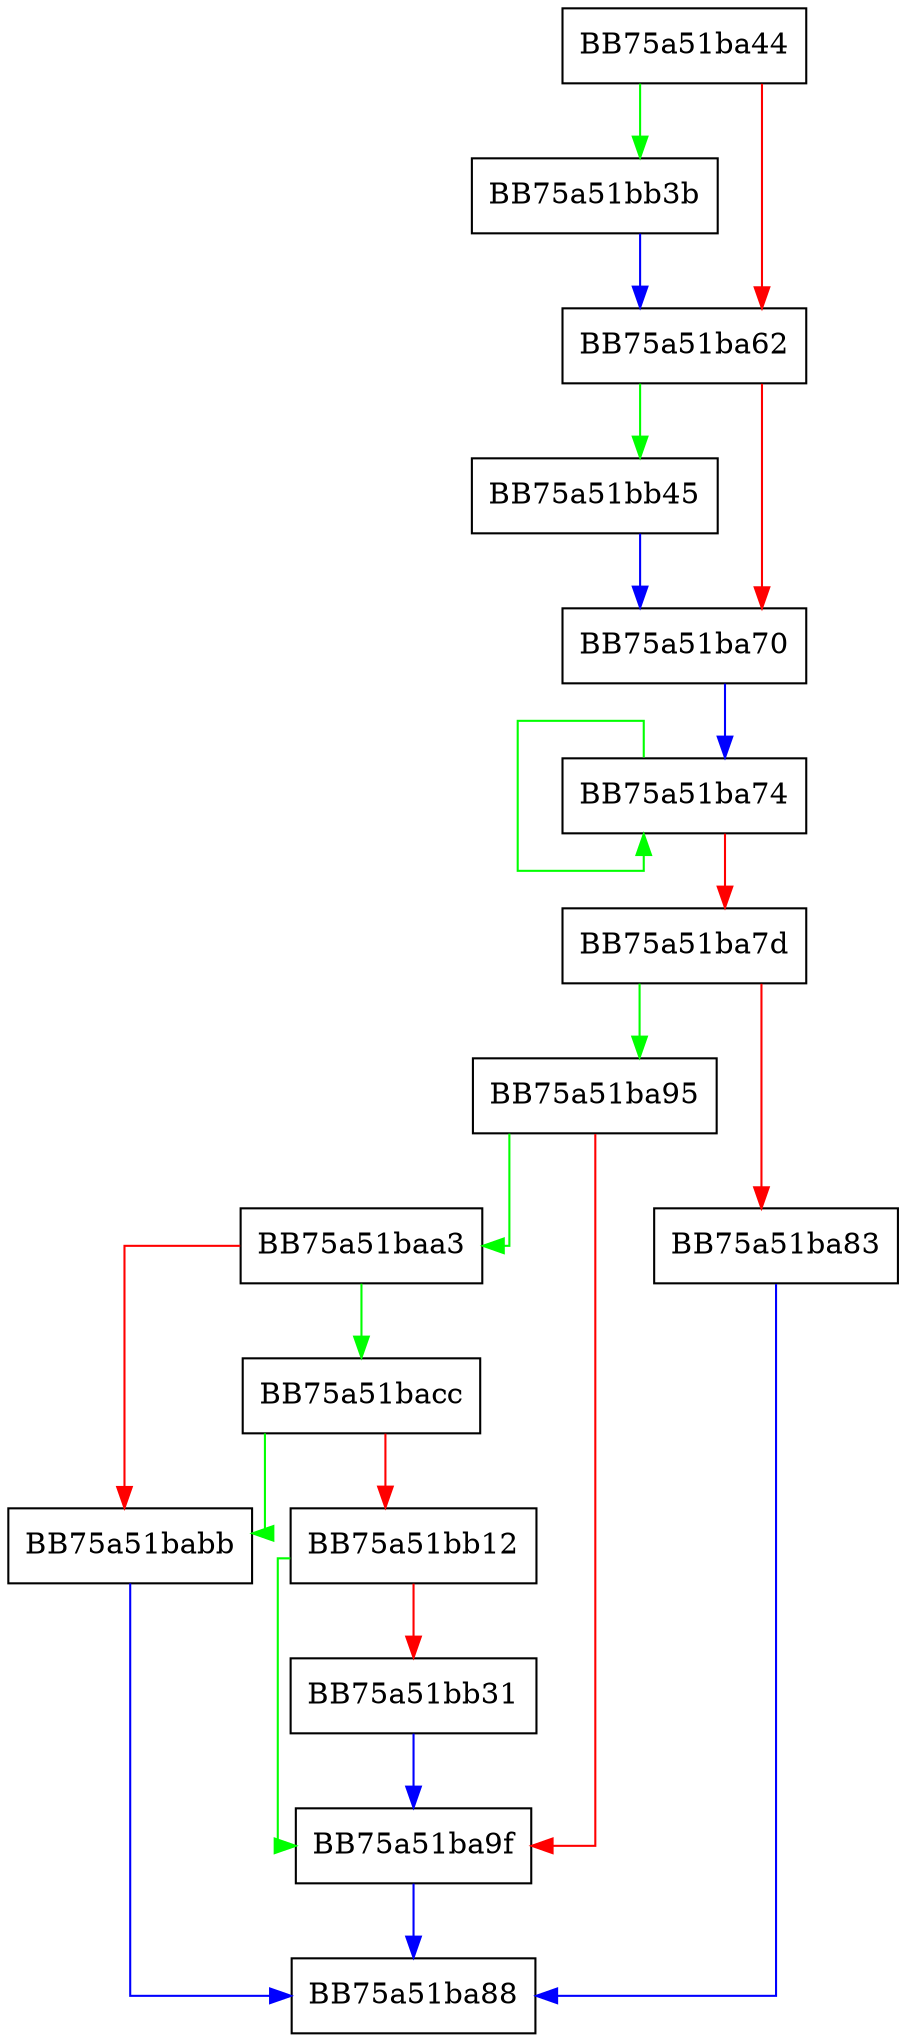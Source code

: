 digraph RemoveSIDFromRegkey {
  node [shape="box"];
  graph [splines=ortho];
  BB75a51ba44 -> BB75a51bb3b [color="green"];
  BB75a51ba44 -> BB75a51ba62 [color="red"];
  BB75a51ba62 -> BB75a51bb45 [color="green"];
  BB75a51ba62 -> BB75a51ba70 [color="red"];
  BB75a51ba70 -> BB75a51ba74 [color="blue"];
  BB75a51ba74 -> BB75a51ba74 [color="green"];
  BB75a51ba74 -> BB75a51ba7d [color="red"];
  BB75a51ba7d -> BB75a51ba95 [color="green"];
  BB75a51ba7d -> BB75a51ba83 [color="red"];
  BB75a51ba83 -> BB75a51ba88 [color="blue"];
  BB75a51ba95 -> BB75a51baa3 [color="green"];
  BB75a51ba95 -> BB75a51ba9f [color="red"];
  BB75a51ba9f -> BB75a51ba88 [color="blue"];
  BB75a51baa3 -> BB75a51bacc [color="green"];
  BB75a51baa3 -> BB75a51babb [color="red"];
  BB75a51babb -> BB75a51ba88 [color="blue"];
  BB75a51bacc -> BB75a51babb [color="green"];
  BB75a51bacc -> BB75a51bb12 [color="red"];
  BB75a51bb12 -> BB75a51ba9f [color="green"];
  BB75a51bb12 -> BB75a51bb31 [color="red"];
  BB75a51bb31 -> BB75a51ba9f [color="blue"];
  BB75a51bb3b -> BB75a51ba62 [color="blue"];
  BB75a51bb45 -> BB75a51ba70 [color="blue"];
}
